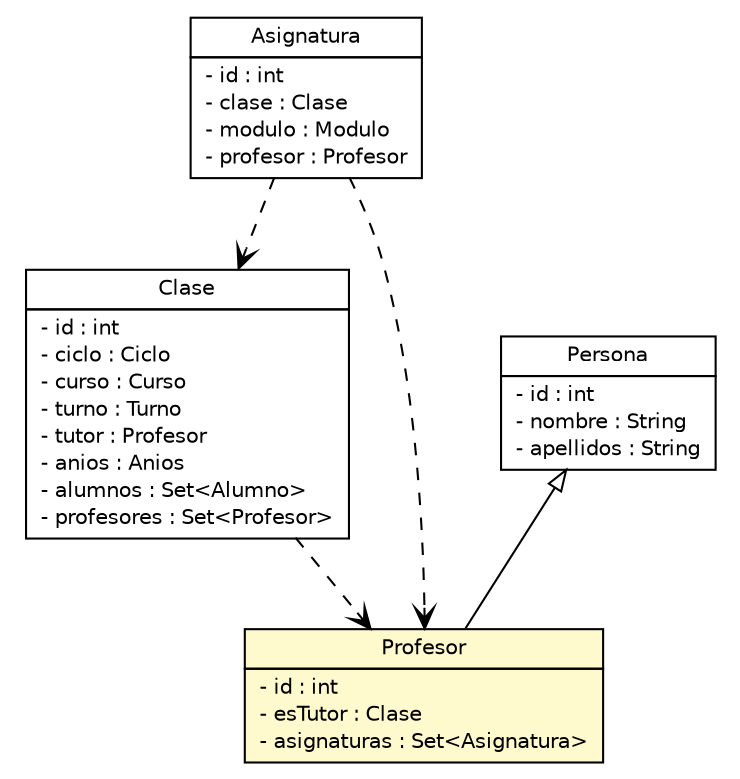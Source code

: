 #!/usr/local/bin/dot
#
# Class diagram 
# Generated by UMLGraph version 5.1 (http://www.umlgraph.org/)
#

digraph G {
	edge [fontname="Helvetica",fontsize=10,labelfontname="Helvetica",labelfontsize=10];
	node [fontname="Helvetica",fontsize=10,shape=plaintext];
	nodesep=0.25;
	ranksep=0.5;
	// curso.java.app.clase.pojos.Asignatura
	c163 [label=<<table title="curso.java.app.clase.pojos.Asignatura" border="0" cellborder="1" cellspacing="0" cellpadding="2" port="p" href="./Asignatura.html">
		<tr><td><table border="0" cellspacing="0" cellpadding="1">
<tr><td align="center" balign="center"> Asignatura </td></tr>
		</table></td></tr>
		<tr><td><table border="0" cellspacing="0" cellpadding="1">
<tr><td align="left" balign="left"> - id : int </td></tr>
<tr><td align="left" balign="left"> - clase : Clase </td></tr>
<tr><td align="left" balign="left"> - modulo : Modulo </td></tr>
<tr><td align="left" balign="left"> - profesor : Profesor </td></tr>
		</table></td></tr>
		</table>>, fontname="Helvetica", fontcolor="black", fontsize=10.0];
	// curso.java.app.clase.pojos.Clase
	c166 [label=<<table title="curso.java.app.clase.pojos.Clase" border="0" cellborder="1" cellspacing="0" cellpadding="2" port="p" href="./Clase.html">
		<tr><td><table border="0" cellspacing="0" cellpadding="1">
<tr><td align="center" balign="center"> Clase </td></tr>
		</table></td></tr>
		<tr><td><table border="0" cellspacing="0" cellpadding="1">
<tr><td align="left" balign="left"> - id : int </td></tr>
<tr><td align="left" balign="left"> - ciclo : Ciclo </td></tr>
<tr><td align="left" balign="left"> - curso : Curso </td></tr>
<tr><td align="left" balign="left"> - turno : Turno </td></tr>
<tr><td align="left" balign="left"> - tutor : Profesor </td></tr>
<tr><td align="left" balign="left"> - anios : Anios </td></tr>
<tr><td align="left" balign="left"> - alumnos : Set&lt;Alumno&gt; </td></tr>
<tr><td align="left" balign="left"> - profesores : Set&lt;Profesor&gt; </td></tr>
		</table></td></tr>
		</table>>, fontname="Helvetica", fontcolor="black", fontsize=10.0];
	// curso.java.app.clase.pojos.Persona
	c168 [label=<<table title="curso.java.app.clase.pojos.Persona" border="0" cellborder="1" cellspacing="0" cellpadding="2" port="p" href="./Persona.html">
		<tr><td><table border="0" cellspacing="0" cellpadding="1">
<tr><td align="center" balign="center"> Persona </td></tr>
		</table></td></tr>
		<tr><td><table border="0" cellspacing="0" cellpadding="1">
<tr><td align="left" balign="left"> - id : int </td></tr>
<tr><td align="left" balign="left"> - nombre : String </td></tr>
<tr><td align="left" balign="left"> - apellidos : String </td></tr>
		</table></td></tr>
		</table>>, fontname="Helvetica", fontcolor="black", fontsize=10.0];
	// curso.java.app.clase.pojos.Profesor
	c172 [label=<<table title="curso.java.app.clase.pojos.Profesor" border="0" cellborder="1" cellspacing="0" cellpadding="2" port="p" bgcolor="lemonChiffon" href="./Profesor.html">
		<tr><td><table border="0" cellspacing="0" cellpadding="1">
<tr><td align="center" balign="center"> Profesor </td></tr>
		</table></td></tr>
		<tr><td><table border="0" cellspacing="0" cellpadding="1">
<tr><td align="left" balign="left"> - id : int </td></tr>
<tr><td align="left" balign="left"> - esTutor : Clase </td></tr>
<tr><td align="left" balign="left"> - asignaturas : Set&lt;Asignatura&gt; </td></tr>
		</table></td></tr>
		</table>>, fontname="Helvetica", fontcolor="black", fontsize=10.0];
	//curso.java.app.clase.pojos.Profesor extends curso.java.app.clase.pojos.Persona
	c168:p -> c172:p [dir=back,arrowtail=empty];
	// curso.java.app.clase.pojos.Asignatura DEPEND curso.java.app.clase.pojos.Clase
	c163:p -> c166:p [taillabel="", label="", headlabel="", fontname="Helvetica", fontcolor="black", fontsize=10.0, color="black", arrowhead=open, style=dashed];
	// curso.java.app.clase.pojos.Asignatura DEPEND curso.java.app.clase.pojos.Profesor
	c163:p -> c172:p [taillabel="", label="", headlabel="", fontname="Helvetica", fontcolor="black", fontsize=10.0, color="black", arrowhead=open, style=dashed];
	// curso.java.app.clase.pojos.Clase DEPEND curso.java.app.clase.pojos.Profesor
	c166:p -> c172:p [taillabel="", label="", headlabel="", fontname="Helvetica", fontcolor="black", fontsize=10.0, color="black", arrowhead=open, style=dashed];
}

